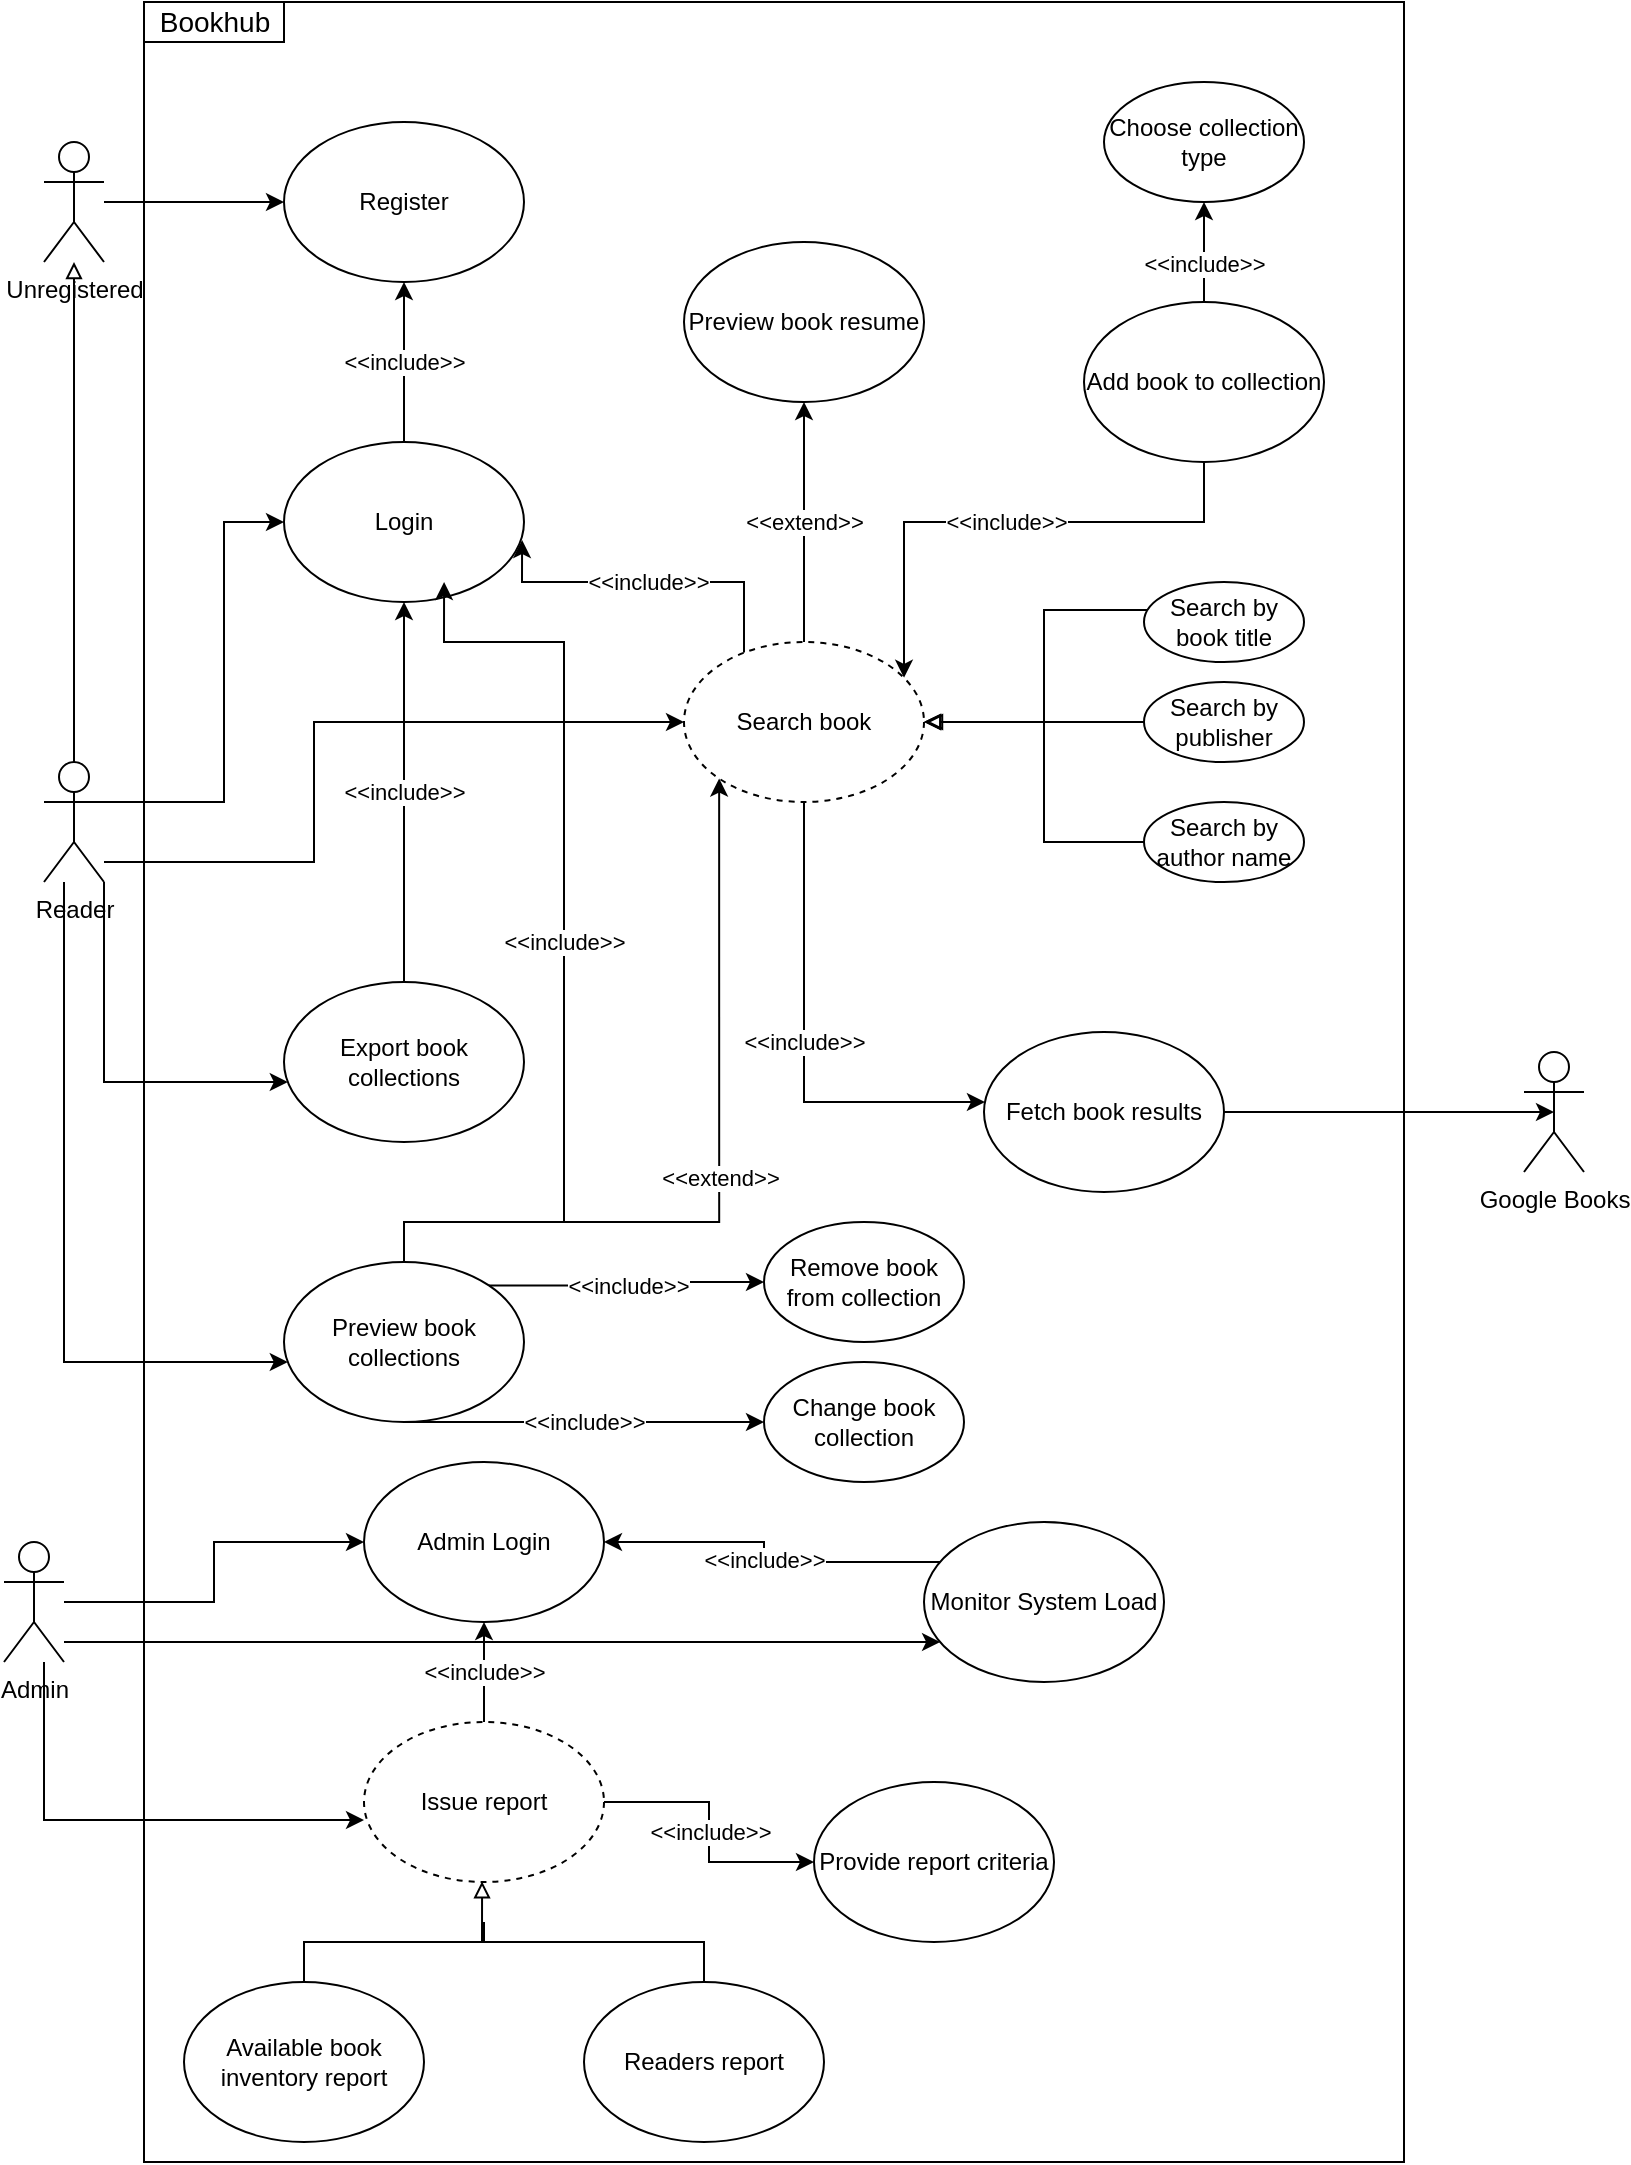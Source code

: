 <mxfile version="16.2.2" pages="3"><diagram id="fwvCdL1692Xbh_qZWH8l" name="project-use-case"><mxGraphModel dx="1673" dy="901" grid="1" gridSize="10" guides="1" tooltips="1" connect="1" arrows="1" fold="1" page="1" pageScale="1" pageWidth="850" pageHeight="1100" math="0" shadow="0"><root><mxCell id="0"/><mxCell id="1" parent="0"/><mxCell id="c_p8ajwpkvLLJaVQn7cA-35" value="" style="rounded=0;whiteSpace=wrap;html=1;strokeColor=default;" parent="1" vertex="1"><mxGeometry x="90" y="10" width="630" height="1080" as="geometry"/></mxCell><mxCell id="c_p8ajwpkvLLJaVQn7cA-32" value="" style="edgeStyle=orthogonalEdgeStyle;rounded=0;orthogonalLoop=1;jettySize=auto;html=1;endArrow=none;endFill=0;startArrow=block;startFill=0;" parent="1" source="K0Y2ng4Hr_tqsVySQrhE-3" target="dtCVT7LgBTJT9UBxA4e7-39" edge="1"><mxGeometry relative="1" as="geometry"><mxPoint x="710" y="370" as="targetPoint"/></mxGeometry></mxCell><mxCell id="c_p8ajwpkvLLJaVQn7cA-33" value="" style="edgeStyle=orthogonalEdgeStyle;rounded=0;orthogonalLoop=1;jettySize=auto;html=1;endArrow=none;endFill=0;entryX=0;entryY=0.5;entryDx=0;entryDy=0;startArrow=block;startFill=0;" parent="1" source="K0Y2ng4Hr_tqsVySQrhE-3" edge="1"><mxGeometry x="0.322" relative="1" as="geometry"><Array as="points"><mxPoint x="540" y="370"/><mxPoint x="540" y="430"/></Array><mxPoint x="590.0" y="430" as="targetPoint"/><mxPoint as="offset"/></mxGeometry></mxCell><mxCell id="dtCVT7LgBTJT9UBxA4e7-43" value="&amp;lt;&amp;lt;include&amp;gt;&amp;gt;" style="edgeStyle=orthogonalEdgeStyle;rounded=0;orthogonalLoop=1;jettySize=auto;html=1;startArrow=classic;startFill=1;endArrow=none;endFill=0;" parent="1" source="K0Y2ng4Hr_tqsVySQrhE-3" target="tJKLKnh2BYcR9UUMJP-7-1" edge="1"><mxGeometry relative="1" as="geometry"><Array as="points"><mxPoint x="470" y="270"/><mxPoint x="620" y="270"/></Array></mxGeometry></mxCell><mxCell id="dtCVT7LgBTJT9UBxA4e7-47" style="edgeStyle=orthogonalEdgeStyle;rounded=0;orthogonalLoop=1;jettySize=auto;html=1;startArrow=classic;startFill=1;endArrow=none;endFill=0;" parent="1" source="K0Y2ng4Hr_tqsVySQrhE-3" target="c_p8ajwpkvLLJaVQn7cA-8" edge="1"><mxGeometry relative="1" as="geometry"><Array as="points"><mxPoint x="175" y="370"/><mxPoint x="175" y="440"/></Array></mxGeometry></mxCell><mxCell id="764HTliGgxyfS8lmG75D-4" value="&amp;lt;&amp;lt;include&amp;gt;&amp;gt;" style="edgeStyle=orthogonalEdgeStyle;rounded=0;orthogonalLoop=1;jettySize=auto;html=1;entryX=0.992;entryY=0.613;entryDx=0;entryDy=0;entryPerimeter=0;" parent="1" source="K0Y2ng4Hr_tqsVySQrhE-3" target="aBqmszukBG9ZcIWNyn6z-4" edge="1"><mxGeometry relative="1" as="geometry"><Array as="points"><mxPoint x="390" y="300"/><mxPoint x="279" y="300"/></Array></mxGeometry></mxCell><mxCell id="K0Y2ng4Hr_tqsVySQrhE-3" value="Search book" style="ellipse;whiteSpace=wrap;html=1;dashed=1;" parent="1" vertex="1"><mxGeometry x="360" y="330" width="120" height="80" as="geometry"/></mxCell><mxCell id="K0Y2ng4Hr_tqsVySQrhE-50" value="" style="edgeStyle=orthogonalEdgeStyle;rounded=0;orthogonalLoop=1;jettySize=auto;html=1;startArrow=block;startFill=0;endArrow=none;endFill=0;entryX=0.025;entryY=0.35;entryDx=0;entryDy=0;entryPerimeter=0;" parent="1" target="K0Y2ng4Hr_tqsVySQrhE-49" edge="1"><mxGeometry relative="1" as="geometry"><mxPoint x="481" y="370" as="sourcePoint"/><Array as="points"><mxPoint x="481" y="370"/><mxPoint x="540" y="370"/><mxPoint x="540" y="314"/></Array></mxGeometry></mxCell><mxCell id="c_p8ajwpkvLLJaVQn7cA-5" style="edgeStyle=orthogonalEdgeStyle;rounded=0;orthogonalLoop=1;jettySize=auto;html=1;entryX=0;entryY=0.5;entryDx=0;entryDy=0;endArrow=classic;endFill=1;" parent="1" source="K0Y2ng4Hr_tqsVySQrhE-8" target="K0Y2ng4Hr_tqsVySQrhE-45" edge="1"><mxGeometry relative="1" as="geometry"/></mxCell><mxCell id="c_p8ajwpkvLLJaVQn7cA-7" style="edgeStyle=orthogonalEdgeStyle;rounded=0;orthogonalLoop=1;jettySize=auto;html=1;entryX=0;entryY=0.613;entryDx=0;entryDy=0;entryPerimeter=0;endArrow=classic;endFill=1;" parent="1" source="K0Y2ng4Hr_tqsVySQrhE-8" target="K0Y2ng4Hr_tqsVySQrhE-9" edge="1"><mxGeometry relative="1" as="geometry"><Array as="points"><mxPoint x="40" y="919"/></Array></mxGeometry></mxCell><mxCell id="XkZR7GYhkLSiV11V8p-I-4" style="edgeStyle=orthogonalEdgeStyle;rounded=0;orthogonalLoop=1;jettySize=auto;html=1;" edge="1" parent="1" source="K0Y2ng4Hr_tqsVySQrhE-8" target="XkZR7GYhkLSiV11V8p-I-1"><mxGeometry relative="1" as="geometry"><Array as="points"><mxPoint x="270" y="830"/><mxPoint x="270" y="830"/></Array></mxGeometry></mxCell><mxCell id="K0Y2ng4Hr_tqsVySQrhE-8" value="Admin" style="shape=umlActor;verticalLabelPosition=bottom;verticalAlign=top;html=1;outlineConnect=0;" parent="1" vertex="1"><mxGeometry x="20" y="780" width="30" height="60" as="geometry"/></mxCell><mxCell id="K0Y2ng4Hr_tqsVySQrhE-14" value="&amp;lt;&amp;lt;include&amp;gt;&amp;gt;" style="edgeStyle=orthogonalEdgeStyle;rounded=0;orthogonalLoop=1;jettySize=auto;html=1;entryX=0;entryY=0.5;entryDx=0;entryDy=0;" parent="1" source="K0Y2ng4Hr_tqsVySQrhE-9" target="K0Y2ng4Hr_tqsVySQrhE-13" edge="1"><mxGeometry relative="1" as="geometry"><mxPoint x="262" y="920" as="sourcePoint"/><mxPoint x="440" y="920" as="targetPoint"/></mxGeometry></mxCell><mxCell id="K0Y2ng4Hr_tqsVySQrhE-59" style="edgeStyle=orthogonalEdgeStyle;rounded=0;orthogonalLoop=1;jettySize=auto;html=1;endArrow=block;endFill=0;entryX=0.492;entryY=0.996;entryDx=0;entryDy=0;entryPerimeter=0;" parent="1" target="K0Y2ng4Hr_tqsVySQrhE-9" edge="1"><mxGeometry relative="1" as="geometry"><Array as="points"><mxPoint x="370" y="980"/><mxPoint x="259" y="980"/></Array><mxPoint x="370" y="1000" as="sourcePoint"/></mxGeometry></mxCell><mxCell id="XkZR7GYhkLSiV11V8p-I-6" value="&amp;lt;&amp;lt;include&amp;gt;&amp;gt;" style="edgeStyle=orthogonalEdgeStyle;rounded=0;orthogonalLoop=1;jettySize=auto;html=1;" edge="1" parent="1" source="K0Y2ng4Hr_tqsVySQrhE-9" target="K0Y2ng4Hr_tqsVySQrhE-45"><mxGeometry relative="1" as="geometry"/></mxCell><mxCell id="K0Y2ng4Hr_tqsVySQrhE-9" value="Issue report" style="ellipse;whiteSpace=wrap;html=1;dashed=1;" parent="1" vertex="1"><mxGeometry x="200" y="870" width="120" height="80" as="geometry"/></mxCell><mxCell id="K0Y2ng4Hr_tqsVySQrhE-13" value="Provide report criteria" style="ellipse;whiteSpace=wrap;html=1;" parent="1" vertex="1"><mxGeometry x="425" y="900" width="120" height="80" as="geometry"/></mxCell><mxCell id="K0Y2ng4Hr_tqsVySQrhE-40" value="&amp;lt;&amp;lt;include&amp;gt;&amp;gt;" style="edgeStyle=orthogonalEdgeStyle;rounded=0;orthogonalLoop=1;jettySize=auto;html=1;" parent="1" edge="1"><mxGeometry relative="1" as="geometry"><Array as="points"><mxPoint x="190" y="720"/></Array><mxPoint x="190" y="750" as="sourcePoint"/></mxGeometry></mxCell><mxCell id="K0Y2ng4Hr_tqsVySQrhE-45" value="Admin Login" style="ellipse;whiteSpace=wrap;html=1;" parent="1" vertex="1"><mxGeometry x="200" y="740" width="120" height="80" as="geometry"/></mxCell><mxCell id="K0Y2ng4Hr_tqsVySQrhE-49" value="Search by book title" style="ellipse;whiteSpace=wrap;html=1;" parent="1" vertex="1"><mxGeometry x="590" y="300" width="80" height="40" as="geometry"/></mxCell><mxCell id="K0Y2ng4Hr_tqsVySQrhE-58" style="edgeStyle=orthogonalEdgeStyle;rounded=0;orthogonalLoop=1;jettySize=auto;html=1;endArrow=none;endFill=0;" parent="1" source="K0Y2ng4Hr_tqsVySQrhE-56" edge="1"><mxGeometry relative="1" as="geometry"><Array as="points"><mxPoint x="170" y="980"/><mxPoint x="260" y="980"/></Array><mxPoint x="260" y="970" as="targetPoint"/></mxGeometry></mxCell><mxCell id="K0Y2ng4Hr_tqsVySQrhE-56" value="Available book inventory report" style="ellipse;whiteSpace=wrap;html=1;" parent="1" vertex="1"><mxGeometry x="110" y="1000" width="120" height="80" as="geometry"/></mxCell><mxCell id="K0Y2ng4Hr_tqsVySQrhE-57" value="Readers report" style="ellipse;whiteSpace=wrap;html=1;" parent="1" vertex="1"><mxGeometry x="310" y="1000" width="120" height="80" as="geometry"/></mxCell><mxCell id="c_p8ajwpkvLLJaVQn7cA-8" value="Reader" style="shape=umlActor;verticalLabelPosition=bottom;verticalAlign=top;html=1;outlineConnect=0;" parent="1" vertex="1"><mxGeometry x="40" y="390" width="30" height="60" as="geometry"/></mxCell><mxCell id="c_p8ajwpkvLLJaVQn7cA-14" value="Google Books" style="shape=umlActor;verticalLabelPosition=bottom;verticalAlign=top;html=1;outlineConnect=0;" parent="1" vertex="1"><mxGeometry x="780" y="535" width="30" height="60" as="geometry"/></mxCell><mxCell id="9559AUujRje-LMhcpd29-1" value="Bookhub" style="text;html=1;align=center;verticalAlign=middle;resizable=0;points=[];autosize=1;strokeColor=default;fillColor=none;fontSize=14;" parent="1" vertex="1"><mxGeometry x="90" y="10" width="70" height="20" as="geometry"/></mxCell><mxCell id="aBqmszukBG9ZcIWNyn6z-3" value="Register" style="ellipse;whiteSpace=wrap;html=1;" parent="1" vertex="1"><mxGeometry x="160" y="70" width="120" height="80" as="geometry"/></mxCell><mxCell id="dtCVT7LgBTJT9UBxA4e7-45" style="edgeStyle=orthogonalEdgeStyle;rounded=0;orthogonalLoop=1;jettySize=auto;html=1;startArrow=classic;startFill=1;endArrow=none;endFill=0;" parent="1" source="aBqmszukBG9ZcIWNyn6z-4" target="c_p8ajwpkvLLJaVQn7cA-8" edge="1"><mxGeometry relative="1" as="geometry"><Array as="points"><mxPoint x="130" y="270"/><mxPoint x="130" y="410"/></Array></mxGeometry></mxCell><mxCell id="764HTliGgxyfS8lmG75D-2" value="&amp;lt;&amp;lt;include&amp;gt;&amp;gt;" style="edgeStyle=orthogonalEdgeStyle;rounded=0;orthogonalLoop=1;jettySize=auto;html=1;" parent="1" source="aBqmszukBG9ZcIWNyn6z-4" target="aBqmszukBG9ZcIWNyn6z-3" edge="1"><mxGeometry relative="1" as="geometry"/></mxCell><mxCell id="aBqmszukBG9ZcIWNyn6z-4" value="Login" style="ellipse;whiteSpace=wrap;html=1;" parent="1" vertex="1"><mxGeometry x="160" y="230" width="120" height="80" as="geometry"/></mxCell><mxCell id="tJKLKnh2BYcR9UUMJP-7-4" value="&amp;lt;&amp;lt;include&amp;gt;&amp;gt;" style="edgeStyle=orthogonalEdgeStyle;rounded=0;orthogonalLoop=1;jettySize=auto;html=1;" parent="1" source="tJKLKnh2BYcR9UUMJP-7-1" target="tJKLKnh2BYcR9UUMJP-7-3" edge="1"><mxGeometry x="-0.25" relative="1" as="geometry"><mxPoint as="offset"/></mxGeometry></mxCell><mxCell id="tJKLKnh2BYcR9UUMJP-7-1" value="Add book to collection" style="ellipse;whiteSpace=wrap;html=1;" parent="1" vertex="1"><mxGeometry x="560" y="160" width="120" height="80" as="geometry"/></mxCell><mxCell id="tJKLKnh2BYcR9UUMJP-7-3" value="Choose collection type" style="ellipse;whiteSpace=wrap;html=1;" parent="1" vertex="1"><mxGeometry x="570" y="50" width="100" height="60" as="geometry"/></mxCell><mxCell id="dtCVT7LgBTJT9UBxA4e7-46" style="edgeStyle=orthogonalEdgeStyle;rounded=0;orthogonalLoop=1;jettySize=auto;html=1;startArrow=classic;startFill=1;endArrow=none;endFill=0;" parent="1" source="tJKLKnh2BYcR9UUMJP-7-5" target="c_p8ajwpkvLLJaVQn7cA-8" edge="1"><mxGeometry relative="1" as="geometry"><Array as="points"><mxPoint x="50" y="690"/></Array></mxGeometry></mxCell><mxCell id="dtCVT7LgBTJT9UBxA4e7-49" value="&amp;lt;&amp;lt;include&amp;gt;&amp;gt;" style="edgeStyle=orthogonalEdgeStyle;rounded=0;orthogonalLoop=1;jettySize=auto;html=1;startArrow=classic;startFill=1;endArrow=none;endFill=0;entryX=1;entryY=0;entryDx=0;entryDy=0;" parent="1" source="dtCVT7LgBTJT9UBxA4e7-15" target="tJKLKnh2BYcR9UUMJP-7-5" edge="1"><mxGeometry relative="1" as="geometry"><Array as="points"/></mxGeometry></mxCell><mxCell id="764HTliGgxyfS8lmG75D-7" value="&amp;lt;&amp;lt;include&amp;gt;&amp;gt;" style="edgeStyle=orthogonalEdgeStyle;rounded=0;orthogonalLoop=1;jettySize=auto;html=1;entryX=0.667;entryY=0.875;entryDx=0;entryDy=0;entryPerimeter=0;" parent="1" source="tJKLKnh2BYcR9UUMJP-7-5" target="aBqmszukBG9ZcIWNyn6z-4" edge="1"><mxGeometry relative="1" as="geometry"><Array as="points"><mxPoint x="220" y="620"/><mxPoint x="300" y="620"/><mxPoint x="300" y="330"/><mxPoint x="240" y="330"/></Array></mxGeometry></mxCell><mxCell id="GmV5MKbM0HG4aavtLdCc-1" value="&amp;lt;&amp;lt;extend&amp;gt;&amp;gt;" style="edgeStyle=orthogonalEdgeStyle;rounded=0;orthogonalLoop=1;jettySize=auto;html=1;entryX=0;entryY=1;entryDx=0;entryDy=0;" parent="1" source="tJKLKnh2BYcR9UUMJP-7-5" target="K0Y2ng4Hr_tqsVySQrhE-3" edge="1"><mxGeometry relative="1" as="geometry"><Array as="points"><mxPoint x="220" y="620"/><mxPoint x="378" y="620"/></Array></mxGeometry></mxCell><mxCell id="tJKLKnh2BYcR9UUMJP-7-5" value="Preview book collections" style="ellipse;whiteSpace=wrap;html=1;" parent="1" vertex="1"><mxGeometry x="160" y="640" width="120" height="80" as="geometry"/></mxCell><mxCell id="dtCVT7LgBTJT9UBxA4e7-48" style="edgeStyle=orthogonalEdgeStyle;rounded=0;orthogonalLoop=1;jettySize=auto;html=1;startArrow=classic;startFill=1;endArrow=none;endFill=0;" parent="1" source="dtCVT7LgBTJT9UBxA4e7-2" target="c_p8ajwpkvLLJaVQn7cA-8" edge="1"><mxGeometry relative="1" as="geometry"><Array as="points"><mxPoint x="70" y="550"/></Array></mxGeometry></mxCell><mxCell id="764HTliGgxyfS8lmG75D-3" value="&amp;lt;&amp;lt;include&amp;gt;&amp;gt;" style="edgeStyle=orthogonalEdgeStyle;rounded=0;orthogonalLoop=1;jettySize=auto;html=1;" parent="1" source="dtCVT7LgBTJT9UBxA4e7-2" target="aBqmszukBG9ZcIWNyn6z-4" edge="1"><mxGeometry relative="1" as="geometry"/></mxCell><mxCell id="dtCVT7LgBTJT9UBxA4e7-2" value="Export book collections" style="ellipse;whiteSpace=wrap;html=1;" parent="1" vertex="1"><mxGeometry x="160" y="500" width="120" height="80" as="geometry"/></mxCell><mxCell id="dtCVT7LgBTJT9UBxA4e7-6" value="&amp;lt;&amp;lt;include&amp;gt;&amp;gt;" style="edgeStyle=orthogonalEdgeStyle;rounded=0;orthogonalLoop=1;jettySize=auto;html=1;startArrow=classic;startFill=1;endArrow=none;endFill=0;" parent="1" source="dtCVT7LgBTJT9UBxA4e7-4" target="K0Y2ng4Hr_tqsVySQrhE-3" edge="1"><mxGeometry relative="1" as="geometry"><Array as="points"><mxPoint x="430" y="560"/><mxPoint x="430" y="560"/></Array></mxGeometry></mxCell><mxCell id="dtCVT7LgBTJT9UBxA4e7-8" style="edgeStyle=orthogonalEdgeStyle;rounded=0;orthogonalLoop=1;jettySize=auto;html=1;startArrow=classic;startFill=1;endArrow=none;endFill=0;exitX=0.5;exitY=0.5;exitDx=0;exitDy=0;exitPerimeter=0;" parent="1" source="c_p8ajwpkvLLJaVQn7cA-14" target="dtCVT7LgBTJT9UBxA4e7-4" edge="1"><mxGeometry relative="1" as="geometry"><mxPoint x="795" y="610" as="sourcePoint"/><Array as="points"/></mxGeometry></mxCell><mxCell id="dtCVT7LgBTJT9UBxA4e7-4" value="Fetch book results" style="ellipse;whiteSpace=wrap;html=1;" parent="1" vertex="1"><mxGeometry x="510" y="525" width="120" height="80" as="geometry"/></mxCell><mxCell id="dtCVT7LgBTJT9UBxA4e7-42" value="&amp;lt;&amp;lt;extend&amp;gt;&amp;gt;" style="edgeStyle=orthogonalEdgeStyle;rounded=0;orthogonalLoop=1;jettySize=auto;html=1;startArrow=classic;startFill=1;endArrow=none;endFill=0;" parent="1" source="dtCVT7LgBTJT9UBxA4e7-5" target="K0Y2ng4Hr_tqsVySQrhE-3" edge="1"><mxGeometry relative="1" as="geometry"><Array as="points"><mxPoint x="420" y="280"/><mxPoint x="420" y="280"/></Array></mxGeometry></mxCell><mxCell id="dtCVT7LgBTJT9UBxA4e7-5" value="Preview book resume" style="ellipse;whiteSpace=wrap;html=1;" parent="1" vertex="1"><mxGeometry x="360" y="130" width="120" height="80" as="geometry"/></mxCell><mxCell id="dtCVT7LgBTJT9UBxA4e7-12" style="edgeStyle=orthogonalEdgeStyle;rounded=0;orthogonalLoop=1;jettySize=auto;html=1;startArrow=classic;startFill=1;endArrow=none;endFill=0;" parent="1" source="aBqmszukBG9ZcIWNyn6z-3" target="dtCVT7LgBTJT9UBxA4e7-9" edge="1"><mxGeometry relative="1" as="geometry"><Array as="points"><mxPoint x="45" y="110"/></Array></mxGeometry></mxCell><mxCell id="dtCVT7LgBTJT9UBxA4e7-41" style="edgeStyle=orthogonalEdgeStyle;rounded=0;orthogonalLoop=1;jettySize=auto;html=1;startArrow=block;startFill=0;endArrow=none;endFill=0;entryX=0.5;entryY=0;entryDx=0;entryDy=0;entryPerimeter=0;" parent="1" source="dtCVT7LgBTJT9UBxA4e7-9" target="c_p8ajwpkvLLJaVQn7cA-8" edge="1"><mxGeometry relative="1" as="geometry"/></mxCell><mxCell id="dtCVT7LgBTJT9UBxA4e7-9" value="Unregistered" style="shape=umlActor;verticalLabelPosition=bottom;verticalAlign=top;html=1;outlineConnect=0;" parent="1" vertex="1"><mxGeometry x="40" y="80" width="30" height="60" as="geometry"/></mxCell><mxCell id="dtCVT7LgBTJT9UBxA4e7-50" value="&amp;lt;&amp;lt;include&amp;gt;&amp;gt;" style="edgeStyle=orthogonalEdgeStyle;rounded=0;orthogonalLoop=1;jettySize=auto;html=1;startArrow=classic;startFill=1;endArrow=none;endFill=0;" parent="1" source="dtCVT7LgBTJT9UBxA4e7-14" target="tJKLKnh2BYcR9UUMJP-7-5" edge="1"><mxGeometry relative="1" as="geometry"><Array as="points"><mxPoint x="280" y="720"/><mxPoint x="280" y="720"/></Array></mxGeometry></mxCell><mxCell id="dtCVT7LgBTJT9UBxA4e7-14" value="Change book collection" style="ellipse;whiteSpace=wrap;html=1;" parent="1" vertex="1"><mxGeometry x="400" y="690" width="100" height="60" as="geometry"/></mxCell><mxCell id="dtCVT7LgBTJT9UBxA4e7-15" value="Remove book from collection" style="ellipse;whiteSpace=wrap;html=1;" parent="1" vertex="1"><mxGeometry x="400" y="620" width="100" height="60" as="geometry"/></mxCell><mxCell id="dtCVT7LgBTJT9UBxA4e7-38" value="Search by author name" style="ellipse;whiteSpace=wrap;html=1;" parent="1" vertex="1"><mxGeometry x="590" y="410" width="80" height="40" as="geometry"/></mxCell><mxCell id="dtCVT7LgBTJT9UBxA4e7-39" value="Search by publisher" style="ellipse;whiteSpace=wrap;html=1;" parent="1" vertex="1"><mxGeometry x="590" y="350" width="80" height="40" as="geometry"/></mxCell><mxCell id="XkZR7GYhkLSiV11V8p-I-5" value="&amp;lt;&amp;lt;include&amp;gt;&amp;gt;" style="edgeStyle=orthogonalEdgeStyle;rounded=0;orthogonalLoop=1;jettySize=auto;html=1;" edge="1" parent="1" source="XkZR7GYhkLSiV11V8p-I-1" target="K0Y2ng4Hr_tqsVySQrhE-45"><mxGeometry relative="1" as="geometry"><Array as="points"><mxPoint x="400" y="790"/><mxPoint x="400" y="780"/></Array></mxGeometry></mxCell><mxCell id="XkZR7GYhkLSiV11V8p-I-1" value="Monitor System Load" style="ellipse;whiteSpace=wrap;html=1;" vertex="1" parent="1"><mxGeometry x="480" y="770" width="120" height="80" as="geometry"/></mxCell></root></mxGraphModel></diagram><diagram id="8lPYWjQBwMMIt67moXr1" name="project-abuse-case"><mxGraphModel dx="1422" dy="766" grid="1" gridSize="10" guides="1" tooltips="1" connect="1" arrows="1" fold="1" page="1" pageScale="1" pageWidth="850" pageHeight="1100" math="0" shadow="0"><root><mxCell id="sKxSgn6fjDkJZ66lgVU2-0"/><mxCell id="sKxSgn6fjDkJZ66lgVU2-1" parent="sKxSgn6fjDkJZ66lgVU2-0"/><mxCell id="V0_sSTMOPer5x6IBZc77-4" value="" style="rounded=0;whiteSpace=wrap;html=1;fontSize=14;strokeColor=default;verticalAlign=middle;" parent="sKxSgn6fjDkJZ66lgVU2-1" vertex="1"><mxGeometry x="160" y="60" width="490" height="1010" as="geometry"/></mxCell><mxCell id="FPMlQKKHn6ef_4-QuxZ0-2" style="edgeStyle=orthogonalEdgeStyle;rounded=0;orthogonalLoop=1;jettySize=auto;html=1;fontSize=14;endArrow=classic;endFill=1;" parent="sKxSgn6fjDkJZ66lgVU2-1" source="uiVszKjBlmFyXYcPZ3qL-0" target="FPMlQKKHn6ef_4-QuxZ0-0" edge="1"><mxGeometry relative="1" as="geometry"><Array as="points"><mxPoint x="358" y="790"/></Array></mxGeometry></mxCell><mxCell id="T-akTfOXLJrSXqWHaP3a-2" value="" style="edgeStyle=orthogonalEdgeStyle;rounded=0;orthogonalLoop=1;jettySize=auto;html=1;fontSize=14;endArrow=classic;endFill=1;" parent="sKxSgn6fjDkJZ66lgVU2-1" source="uiVszKjBlmFyXYcPZ3qL-0" target="T-akTfOXLJrSXqWHaP3a-1" edge="1"><mxGeometry relative="1" as="geometry"><Array as="points"><mxPoint x="70" y="990"/></Array></mxGeometry></mxCell><mxCell id="V0_sSTMOPer5x6IBZc77-2" value="" style="edgeStyle=orthogonalEdgeStyle;rounded=0;orthogonalLoop=1;jettySize=auto;html=1;fontSize=14;endArrow=classic;endFill=1;" parent="sKxSgn6fjDkJZ66lgVU2-1" source="uiVszKjBlmFyXYcPZ3qL-0" target="V0_sSTMOPer5x6IBZc77-1" edge="1"><mxGeometry relative="1" as="geometry"><Array as="points"><mxPoint x="85" y="890"/></Array></mxGeometry></mxCell><mxCell id="uiVszKjBlmFyXYcPZ3qL-0" value="Admin" style="shape=umlActor;verticalLabelPosition=bottom;verticalAlign=top;html=1;outlineConnect=0;" parent="sKxSgn6fjDkJZ66lgVU2-1" vertex="1"><mxGeometry x="70" y="760" width="30" height="60" as="geometry"/></mxCell><mxCell id="FPMlQKKHn6ef_4-QuxZ0-1" value="" style="edgeStyle=orthogonalEdgeStyle;rounded=0;orthogonalLoop=1;jettySize=auto;html=1;fontSize=14;endArrow=classic;endFill=1;" parent="sKxSgn6fjDkJZ66lgVU2-1" source="uiVszKjBlmFyXYcPZ3qL-1" target="FPMlQKKHn6ef_4-QuxZ0-0" edge="1"><mxGeometry relative="1" as="geometry"><Array as="points"><mxPoint x="85" y="710"/><mxPoint x="340" y="710"/></Array></mxGeometry></mxCell><mxCell id="S80yCjf62_ZERprv0WoG-1" style="edgeStyle=orthogonalEdgeStyle;rounded=0;orthogonalLoop=1;jettySize=auto;html=1;startArrow=classic;startFill=1;endArrow=none;endFill=0;exitX=0.021;exitY=0.588;exitDx=0;exitDy=0;entryX=0.75;entryY=0.1;entryDx=0;entryDy=0;entryPerimeter=0;exitPerimeter=0;" parent="sKxSgn6fjDkJZ66lgVU2-1" source="Yuu9c3FSxeMTrWiCuX8i-0" target="uiVszKjBlmFyXYcPZ3qL-1" edge="1"><mxGeometry relative="1" as="geometry"><mxPoint x="140" y="500" as="targetPoint"/><Array as="points"><mxPoint x="290" y="497"/><mxPoint x="290" y="496"/></Array></mxGeometry></mxCell><mxCell id="OvcvyBPpOPsCvCyM8BFR-1" style="edgeStyle=orthogonalEdgeStyle;rounded=0;orthogonalLoop=1;jettySize=auto;html=1;startArrow=classic;startFill=1;endArrow=none;endFill=0;" parent="sKxSgn6fjDkJZ66lgVU2-1" source="OvcvyBPpOPsCvCyM8BFR-0" target="uiVszKjBlmFyXYcPZ3qL-1" edge="1"><mxGeometry relative="1" as="geometry"><Array as="points"><mxPoint x="85" y="620"/></Array></mxGeometry></mxCell><mxCell id="XuQjfyguIiuSeXxP2CCI-4" style="edgeStyle=orthogonalEdgeStyle;rounded=0;orthogonalLoop=1;jettySize=auto;html=1;" parent="sKxSgn6fjDkJZ66lgVU2-1" source="uiVszKjBlmFyXYcPZ3qL-1" target="XuQjfyguIiuSeXxP2CCI-3" edge="1"><mxGeometry relative="1" as="geometry"><Array as="points"><mxPoint x="85" y="380"/></Array></mxGeometry></mxCell><mxCell id="uiVszKjBlmFyXYcPZ3qL-1" value="Reader" style="shape=umlActor;verticalLabelPosition=bottom;verticalAlign=top;html=1;outlineConnect=0;" parent="sKxSgn6fjDkJZ66lgVU2-1" vertex="1"><mxGeometry x="70" y="490" width="30" height="60" as="geometry"/></mxCell><mxCell id="CleoIXFVNggvnBgeCbby-3" value="" style="edgeStyle=orthogonalEdgeStyle;rounded=0;orthogonalLoop=1;jettySize=auto;html=1;endArrow=classic;endFill=1;" parent="sKxSgn6fjDkJZ66lgVU2-1" source="XuQjfyguIiuSeXxP2CCI-0" target="CleoIXFVNggvnBgeCbby-2" edge="1"><mxGeometry relative="1" as="geometry"><mxPoint x="85" y="285" as="sourcePoint"/><Array as="points"/></mxGeometry></mxCell><mxCell id="1bfBnMKuvQYWEmsPKjj_-3" value="" style="edgeStyle=orthogonalEdgeStyle;rounded=0;orthogonalLoop=1;jettySize=auto;html=1;fontSize=14;endArrow=block;endFill=0;" parent="sKxSgn6fjDkJZ66lgVU2-1" edge="1"><mxGeometry relative="1" as="geometry"><mxPoint x="268.095" y="200" as="targetPoint"/><Array as="points"><mxPoint x="365" y="200"/></Array></mxGeometry></mxCell><mxCell id="CleoIXFVNggvnBgeCbby-2" value="Try to register with invalid &lt;br&gt;credentials" style="ellipse;whiteSpace=wrap;html=1;strokeColor=default;" parent="sKxSgn6fjDkJZ66lgVU2-1" vertex="1"><mxGeometry x="290" y="180" width="120" height="80" as="geometry"/></mxCell><mxCell id="24mbMtULP_7AGoaMsSMN-4" value="" style="edgeStyle=orthogonalEdgeStyle;rounded=0;orthogonalLoop=1;jettySize=auto;html=1;fontSize=14;endArrow=block;endFill=0;exitX=0.008;exitY=0.6;exitDx=0;exitDy=0;exitPerimeter=0;" parent="sKxSgn6fjDkJZ66lgVU2-1" edge="1"><mxGeometry relative="1" as="geometry"><mxPoint x="210" y="230" as="targetPoint"/><Array as="points"><mxPoint x="321" y="310"/><mxPoint x="210" y="310"/></Array></mxGeometry></mxCell><mxCell id="FPMlQKKHn6ef_4-QuxZ0-0" value="Attempt to steal user credentials" style="ellipse;whiteSpace=wrap;html=1;verticalAlign=middle;strokeColor=default;" parent="sKxSgn6fjDkJZ66lgVU2-1" vertex="1"><mxGeometry x="290" y="680" width="120" height="80" as="geometry"/></mxCell><mxCell id="T-akTfOXLJrSXqWHaP3a-1" value="Tamper report data" style="ellipse;whiteSpace=wrap;html=1;verticalAlign=middle;" parent="sKxSgn6fjDkJZ66lgVU2-1" vertex="1"><mxGeometry x="290" y="950" width="120" height="80" as="geometry"/></mxCell><mxCell id="V0_sSTMOPer5x6IBZc77-1" value="Disrupt server work" style="ellipse;whiteSpace=wrap;html=1;verticalAlign=middle;" parent="sKxSgn6fjDkJZ66lgVU2-1" vertex="1"><mxGeometry x="290" y="840" width="120" height="80" as="geometry"/></mxCell><mxCell id="jB-aB0x1j8HU7DXmrw4b-0" value="Bookhub" style="text;html=1;align=center;verticalAlign=middle;resizable=0;points=[];autosize=1;strokeColor=default;fillColor=none;fontSize=14;" parent="sKxSgn6fjDkJZ66lgVU2-1" vertex="1"><mxGeometry x="160" y="50" width="70" height="20" as="geometry"/></mxCell><mxCell id="Yuu9c3FSxeMTrWiCuX8i-0" value="Provide incorrect login credentials&amp;nbsp;" style="ellipse;whiteSpace=wrap;html=1;verticalAlign=middle;strokeColor=default;" parent="sKxSgn6fjDkJZ66lgVU2-1" vertex="1"><mxGeometry x="290" y="450" width="120" height="80" as="geometry"/></mxCell><mxCell id="OvcvyBPpOPsCvCyM8BFR-0" value="Use unsupported encoding for search text" style="ellipse;whiteSpace=wrap;html=1;verticalAlign=middle;strokeColor=default;" parent="sKxSgn6fjDkJZ66lgVU2-1" vertex="1"><mxGeometry x="290" y="570" width="120" height="80" as="geometry"/></mxCell><mxCell id="XuQjfyguIiuSeXxP2CCI-0" value="Unregistered" style="shape=umlActor;verticalLabelPosition=bottom;verticalAlign=top;html=1;outlineConnect=0;" parent="sKxSgn6fjDkJZ66lgVU2-1" vertex="1"><mxGeometry x="70" y="190" width="30" height="60" as="geometry"/></mxCell><mxCell id="XuQjfyguIiuSeXxP2CCI-3" value="Attempt to bypass login" style="ellipse;whiteSpace=wrap;html=1;strokeColor=default;" parent="sKxSgn6fjDkJZ66lgVU2-1" vertex="1"><mxGeometry x="290" y="340" width="120" height="80" as="geometry"/></mxCell></root></mxGraphModel></diagram><diagram id="jrigSV16Q01WN2L-WPkb" name="project-misuse-case"><mxGraphModel dx="1422" dy="766" grid="1" gridSize="10" guides="1" tooltips="1" connect="1" arrows="1" fold="1" page="1" pageScale="1" pageWidth="850" pageHeight="1100" math="0" shadow="0"><root><mxCell id="3OpoSgl71erCPap49NIF-0"/><mxCell id="3OpoSgl71erCPap49NIF-1" parent="3OpoSgl71erCPap49NIF-0"/><mxCell id="_Z5GxSp0zjA6ovlV0aQU-92" value="" style="rounded=0;whiteSpace=wrap;html=1;strokeColor=default;" parent="3OpoSgl71erCPap49NIF-1" vertex="1"><mxGeometry x="110" y="10" width="630" height="1080" as="geometry"/></mxCell><mxCell id="_Z5GxSp0zjA6ovlV0aQU-96" style="edgeStyle=orthogonalEdgeStyle;rounded=0;orthogonalLoop=1;jettySize=auto;html=1;startArrow=classic;startFill=1;endArrow=none;endFill=0;" parent="3OpoSgl71erCPap49NIF-1" source="_Z5GxSp0zjA6ovlV0aQU-97" target="_Z5GxSp0zjA6ovlV0aQU-111" edge="1"><mxGeometry relative="1" as="geometry"><Array as="points"><mxPoint x="75" y="490"/></Array></mxGeometry></mxCell><mxCell id="7T0ZEXvUSN7Z3hRrWNIO-2" value="&amp;lt;&amp;lt;include&amp;gt;&amp;gt;" style="edgeStyle=orthogonalEdgeStyle;rounded=0;orthogonalLoop=1;jettySize=auto;html=1;startArrow=classic;startFill=1;endArrow=none;endFill=0;" parent="3OpoSgl71erCPap49NIF-1" source="ni5N8MyM3TpMBGr8t1KV-12" target="_Z5GxSp0zjA6ovlV0aQU-97" edge="1"><mxGeometry relative="1" as="geometry"/></mxCell><mxCell id="jkA0lx_glm-_avBxuYEV-1" value="&amp;lt;&amp;lt;include&amp;gt;&amp;gt;" style="edgeStyle=orthogonalEdgeStyle;rounded=0;orthogonalLoop=1;jettySize=auto;html=1;entryX=0.575;entryY=1.013;entryDx=0;entryDy=0;entryPerimeter=0;" edge="1" parent="3OpoSgl71erCPap49NIF-1" source="_Z5GxSp0zjA6ovlV0aQU-97" target="_Z5GxSp0zjA6ovlV0aQU-116"><mxGeometry relative="1" as="geometry"><Array as="points"><mxPoint x="229" y="430"/></Array></mxGeometry></mxCell><mxCell id="_Z5GxSp0zjA6ovlV0aQU-97" value="Search book" style="ellipse;whiteSpace=wrap;html=1;dashed=1;" parent="3OpoSgl71erCPap49NIF-1" vertex="1"><mxGeometry x="330" y="430" width="120" height="80" as="geometry"/></mxCell><mxCell id="_Z5GxSp0zjA6ovlV0aQU-99" style="edgeStyle=orthogonalEdgeStyle;rounded=0;orthogonalLoop=1;jettySize=auto;html=1;entryX=0;entryY=0.5;entryDx=0;entryDy=0;endArrow=classic;endFill=1;" parent="3OpoSgl71erCPap49NIF-1" source="_Z5GxSp0zjA6ovlV0aQU-101" target="_Z5GxSp0zjA6ovlV0aQU-106" edge="1"><mxGeometry relative="1" as="geometry"><Array as="points"><mxPoint x="55" y="910"/></Array></mxGeometry></mxCell><mxCell id="_Z5GxSp0zjA6ovlV0aQU-100" style="edgeStyle=orthogonalEdgeStyle;rounded=0;orthogonalLoop=1;jettySize=auto;html=1;entryX=0;entryY=0.613;entryDx=0;entryDy=0;entryPerimeter=0;endArrow=classic;endFill=1;" parent="3OpoSgl71erCPap49NIF-1" source="_Z5GxSp0zjA6ovlV0aQU-101" target="_Z5GxSp0zjA6ovlV0aQU-104" edge="1"><mxGeometry relative="1" as="geometry"><Array as="points"><mxPoint x="60" y="1049"/></Array></mxGeometry></mxCell><mxCell id="2wH_04bM9UbsLk31I7V5-1" style="edgeStyle=orthogonalEdgeStyle;rounded=0;orthogonalLoop=1;jettySize=auto;html=1;exitX=0.5;exitY=0;exitDx=0;exitDy=0;exitPerimeter=0;" edge="1" parent="3OpoSgl71erCPap49NIF-1" source="_Z5GxSp0zjA6ovlV0aQU-101" target="2wH_04bM9UbsLk31I7V5-0"><mxGeometry relative="1" as="geometry"><Array as="points"><mxPoint x="55" y="760"/></Array></mxGeometry></mxCell><mxCell id="_Z5GxSp0zjA6ovlV0aQU-101" value="Admin" style="shape=umlActor;verticalLabelPosition=bottom;verticalAlign=top;html=1;outlineConnect=0;" parent="3OpoSgl71erCPap49NIF-1" vertex="1"><mxGeometry x="40" y="935" width="30" height="60" as="geometry"/></mxCell><mxCell id="2wH_04bM9UbsLk31I7V5-10" value="&amp;lt;&amp;lt;include&amp;gt;&amp;gt;" style="edgeStyle=orthogonalEdgeStyle;rounded=0;orthogonalLoop=1;jettySize=auto;html=1;" edge="1" parent="3OpoSgl71erCPap49NIF-1" source="_Z5GxSp0zjA6ovlV0aQU-104" target="_Z5GxSp0zjA6ovlV0aQU-106"><mxGeometry relative="1" as="geometry"/></mxCell><mxCell id="_Z5GxSp0zjA6ovlV0aQU-104" value="Issue report" style="ellipse;whiteSpace=wrap;html=1;dashed=1;" parent="3OpoSgl71erCPap49NIF-1" vertex="1"><mxGeometry x="220" y="1000" width="120" height="80" as="geometry"/></mxCell><mxCell id="2wH_04bM9UbsLk31I7V5-3" value="&amp;lt;&amp;lt;include&amp;gt;&amp;gt;" style="edgeStyle=orthogonalEdgeStyle;rounded=0;orthogonalLoop=1;jettySize=auto;html=1;" edge="1" parent="3OpoSgl71erCPap49NIF-1" source="_Z5GxSp0zjA6ovlV0aQU-106" target="2wH_04bM9UbsLk31I7V5-2"><mxGeometry relative="1" as="geometry"><Array as="points"><mxPoint x="420" y="950"/><mxPoint x="420" y="1010"/></Array></mxGeometry></mxCell><mxCell id="_Z5GxSp0zjA6ovlV0aQU-106" value="Admin Login" style="ellipse;whiteSpace=wrap;html=1;" parent="3OpoSgl71erCPap49NIF-1" vertex="1"><mxGeometry x="220" y="870" width="120" height="80" as="geometry"/></mxCell><mxCell id="_Z5GxSp0zjA6ovlV0aQU-111" value="Reader" style="shape=umlActor;verticalLabelPosition=bottom;verticalAlign=top;html=1;outlineConnect=0;" parent="3OpoSgl71erCPap49NIF-1" vertex="1"><mxGeometry x="60" y="405" width="30" height="60" as="geometry"/></mxCell><mxCell id="_Z5GxSp0zjA6ovlV0aQU-112" value="Google Books" style="shape=umlActor;verticalLabelPosition=bottom;verticalAlign=top;html=1;outlineConnect=0;" parent="3OpoSgl71erCPap49NIF-1" vertex="1"><mxGeometry x="760" y="750" width="30" height="60" as="geometry"/></mxCell><mxCell id="_Z5GxSp0zjA6ovlV0aQU-113" value="Bookhub" style="text;html=1;align=center;verticalAlign=middle;resizable=0;points=[];autosize=1;strokeColor=default;fillColor=none;fontSize=14;" parent="3OpoSgl71erCPap49NIF-1" vertex="1"><mxGeometry x="110" y="10" width="70" height="20" as="geometry"/></mxCell><mxCell id="ni5N8MyM3TpMBGr8t1KV-7" value="&amp;lt;&amp;lt;include&amp;gt;&amp;gt;" style="edgeStyle=orthogonalEdgeStyle;rounded=0;orthogonalLoop=1;jettySize=auto;html=1;startArrow=classic;startFill=1;endArrow=none;endFill=0;" parent="3OpoSgl71erCPap49NIF-1" source="ni5N8MyM3TpMBGr8t1KV-6" target="_Z5GxSp0zjA6ovlV0aQU-114" edge="1"><mxGeometry relative="1" as="geometry"><mxPoint x="320" y="55" as="sourcePoint"/><Array as="points"><mxPoint x="210" y="75"/></Array></mxGeometry></mxCell><mxCell id="_Z5GxSp0zjA6ovlV0aQU-114" value="Register" style="ellipse;whiteSpace=wrap;html=1;" parent="3OpoSgl71erCPap49NIF-1" vertex="1"><mxGeometry x="150" y="85" width="120" height="80" as="geometry"/></mxCell><mxCell id="_Z5GxSp0zjA6ovlV0aQU-115" style="edgeStyle=orthogonalEdgeStyle;rounded=0;orthogonalLoop=1;jettySize=auto;html=1;startArrow=classic;startFill=1;endArrow=none;endFill=0;" parent="3OpoSgl71erCPap49NIF-1" source="_Z5GxSp0zjA6ovlV0aQU-116" target="_Z5GxSp0zjA6ovlV0aQU-111" edge="1"><mxGeometry relative="1" as="geometry"><Array as="points"><mxPoint x="150" y="285"/><mxPoint x="150" y="425"/></Array></mxGeometry></mxCell><mxCell id="ni5N8MyM3TpMBGr8t1KV-13" value="&amp;lt;&amp;lt;include&amp;gt;&amp;gt;" style="edgeStyle=orthogonalEdgeStyle;rounded=0;orthogonalLoop=1;jettySize=auto;html=1;startArrow=classic;startFill=1;endArrow=none;endFill=0;entryX=0;entryY=0;entryDx=0;entryDy=0;" parent="3OpoSgl71erCPap49NIF-1" source="ni5N8MyM3TpMBGr8t1KV-6" target="_Z5GxSp0zjA6ovlV0aQU-116" edge="1"><mxGeometry relative="1" as="geometry"><Array as="points"><mxPoint x="130" y="55"/><mxPoint x="130" y="225"/><mxPoint x="178" y="225"/></Array></mxGeometry></mxCell><mxCell id="WWIpvGqEHxLSTkCRNbGX-7" value="&amp;lt;&amp;lt;include&amp;gt;&amp;gt;" style="edgeStyle=orthogonalEdgeStyle;rounded=0;orthogonalLoop=1;jettySize=auto;html=1;" parent="3OpoSgl71erCPap49NIF-1" source="_Z5GxSp0zjA6ovlV0aQU-116" target="ni5N8MyM3TpMBGr8t1KV-12" edge="1"><mxGeometry relative="1" as="geometry"><Array as="points"><mxPoint x="240" y="330"/></Array></mxGeometry></mxCell><mxCell id="_Z5GxSp0zjA6ovlV0aQU-116" value="Login" style="ellipse;whiteSpace=wrap;html=1;" parent="3OpoSgl71erCPap49NIF-1" vertex="1"><mxGeometry x="160" y="225" width="120" height="80" as="geometry"/></mxCell><mxCell id="_Z5GxSp0zjA6ovlV0aQU-120" style="edgeStyle=orthogonalEdgeStyle;rounded=0;orthogonalLoop=1;jettySize=auto;html=1;startArrow=classic;startFill=1;endArrow=none;endFill=0;" parent="3OpoSgl71erCPap49NIF-1" source="_Z5GxSp0zjA6ovlV0aQU-122" target="_Z5GxSp0zjA6ovlV0aQU-111" edge="1"><mxGeometry relative="1" as="geometry"><Array as="points"><mxPoint x="70" y="670"/></Array></mxGeometry></mxCell><mxCell id="ouc7xkub1QJe5EQr73qf-5" value="&amp;lt;&amp;lt;include&amp;gt;&amp;gt;" style="edgeStyle=orthogonalEdgeStyle;rounded=0;orthogonalLoop=1;jettySize=auto;html=1;" parent="3OpoSgl71erCPap49NIF-1" source="_Z5GxSp0zjA6ovlV0aQU-122" edge="1"><mxGeometry relative="1" as="geometry"><mxPoint x="210" y="303" as="targetPoint"/><Array as="points"><mxPoint x="300" y="670"/><mxPoint x="300" y="468"/><mxPoint x="210" y="468"/></Array></mxGeometry></mxCell><mxCell id="_Z5GxSp0zjA6ovlV0aQU-122" value="Preview book collections" style="ellipse;whiteSpace=wrap;html=1;" parent="3OpoSgl71erCPap49NIF-1" vertex="1"><mxGeometry x="170" y="630" width="120" height="80" as="geometry"/></mxCell><mxCell id="_Z5GxSp0zjA6ovlV0aQU-123" style="edgeStyle=orthogonalEdgeStyle;rounded=0;orthogonalLoop=1;jettySize=auto;html=1;startArrow=classic;startFill=1;endArrow=none;endFill=0;" parent="3OpoSgl71erCPap49NIF-1" source="_Z5GxSp0zjA6ovlV0aQU-124" target="_Z5GxSp0zjA6ovlV0aQU-111" edge="1"><mxGeometry relative="1" as="geometry"><Array as="points"><mxPoint x="90" y="565"/></Array></mxGeometry></mxCell><mxCell id="ouc7xkub1QJe5EQr73qf-4" value="&amp;lt;&amp;lt;include&amp;gt;&amp;gt;" style="edgeStyle=orthogonalEdgeStyle;rounded=0;orthogonalLoop=1;jettySize=auto;html=1;" parent="3OpoSgl71erCPap49NIF-1" source="_Z5GxSp0zjA6ovlV0aQU-124" target="_Z5GxSp0zjA6ovlV0aQU-116" edge="1"><mxGeometry relative="1" as="geometry"><Array as="points"><mxPoint x="190" y="400"/><mxPoint x="190" y="400"/></Array></mxGeometry></mxCell><mxCell id="_Z5GxSp0zjA6ovlV0aQU-124" value="Export book collections" style="ellipse;whiteSpace=wrap;html=1;" parent="3OpoSgl71erCPap49NIF-1" vertex="1"><mxGeometry x="170" y="525" width="120" height="80" as="geometry"/></mxCell><mxCell id="_Z5GxSp0zjA6ovlV0aQU-125" value="&amp;lt;&amp;lt;include&amp;gt;&amp;gt;" style="edgeStyle=orthogonalEdgeStyle;rounded=0;orthogonalLoop=1;jettySize=auto;html=1;startArrow=classic;startFill=1;endArrow=none;endFill=0;" parent="3OpoSgl71erCPap49NIF-1" source="_Z5GxSp0zjA6ovlV0aQU-127" target="_Z5GxSp0zjA6ovlV0aQU-97" edge="1"><mxGeometry relative="1" as="geometry"><Array as="points"><mxPoint x="410" y="735"/></Array></mxGeometry></mxCell><mxCell id="_Z5GxSp0zjA6ovlV0aQU-126" style="edgeStyle=orthogonalEdgeStyle;rounded=0;orthogonalLoop=1;jettySize=auto;html=1;startArrow=classic;startFill=1;endArrow=none;endFill=0;" parent="3OpoSgl71erCPap49NIF-1" source="_Z5GxSp0zjA6ovlV0aQU-112" target="_Z5GxSp0zjA6ovlV0aQU-127" edge="1"><mxGeometry relative="1" as="geometry"><mxPoint x="815" y="625" as="sourcePoint"/><Array as="points"><mxPoint x="500" y="790"/></Array></mxGeometry></mxCell><mxCell id="WWIpvGqEHxLSTkCRNbGX-5" value="&amp;lt;&amp;lt;include&amp;gt;&amp;gt;" style="edgeStyle=orthogonalEdgeStyle;rounded=0;orthogonalLoop=1;jettySize=auto;html=1;" parent="3OpoSgl71erCPap49NIF-1" source="_Z5GxSp0zjA6ovlV0aQU-127" target="WWIpvGqEHxLSTkCRNbGX-1" edge="1"><mxGeometry relative="1" as="geometry"/></mxCell><mxCell id="_Z5GxSp0zjA6ovlV0aQU-127" value="Fetch book results" style="ellipse;whiteSpace=wrap;html=1;" parent="3OpoSgl71erCPap49NIF-1" vertex="1"><mxGeometry x="440" y="695" width="120" height="80" as="geometry"/></mxCell><mxCell id="_Z5GxSp0zjA6ovlV0aQU-130" style="edgeStyle=orthogonalEdgeStyle;rounded=0;orthogonalLoop=1;jettySize=auto;html=1;startArrow=classic;startFill=1;endArrow=none;endFill=0;" parent="3OpoSgl71erCPap49NIF-1" source="_Z5GxSp0zjA6ovlV0aQU-114" target="_Z5GxSp0zjA6ovlV0aQU-132" edge="1"><mxGeometry relative="1" as="geometry"><Array as="points"><mxPoint x="65" y="125"/></Array></mxGeometry></mxCell><mxCell id="_Z5GxSp0zjA6ovlV0aQU-131" style="edgeStyle=orthogonalEdgeStyle;rounded=0;orthogonalLoop=1;jettySize=auto;html=1;startArrow=block;startFill=0;endArrow=none;endFill=0;entryX=0.5;entryY=0;entryDx=0;entryDy=0;entryPerimeter=0;" parent="3OpoSgl71erCPap49NIF-1" source="_Z5GxSp0zjA6ovlV0aQU-132" target="_Z5GxSp0zjA6ovlV0aQU-111" edge="1"><mxGeometry relative="1" as="geometry"/></mxCell><mxCell id="_Z5GxSp0zjA6ovlV0aQU-132" value="Unregistered" style="shape=umlActor;verticalLabelPosition=bottom;verticalAlign=top;html=1;outlineConnect=0;" parent="3OpoSgl71erCPap49NIF-1" vertex="1"><mxGeometry x="60" y="95" width="30" height="60" as="geometry"/></mxCell><mxCell id="ni5N8MyM3TpMBGr8t1KV-3" style="edgeStyle=orthogonalEdgeStyle;rounded=0;orthogonalLoop=1;jettySize=auto;html=1;startArrow=classic;startFill=1;endArrow=none;endFill=0;" parent="3OpoSgl71erCPap49NIF-1" source="ni5N8MyM3TpMBGr8t1KV-2" target="ni5N8MyM3TpMBGr8t1KV-1" edge="1"><mxGeometry relative="1" as="geometry"/></mxCell><mxCell id="tL7gKMnTZGqMs8sLxokL-0" style="edgeStyle=orthogonalEdgeStyle;rounded=0;orthogonalLoop=1;jettySize=auto;html=1;startArrow=classic;startFill=1;endArrow=none;endFill=0;" parent="3OpoSgl71erCPap49NIF-1" source="ni5N8MyM3TpMBGr8t1KV-8" target="ni5N8MyM3TpMBGr8t1KV-1" edge="1"><mxGeometry relative="1" as="geometry"><Array as="points"><mxPoint x="795" y="250"/></Array></mxGeometry></mxCell><mxCell id="ouc7xkub1QJe5EQr73qf-3" style="edgeStyle=orthogonalEdgeStyle;rounded=0;orthogonalLoop=1;jettySize=auto;html=1;" parent="3OpoSgl71erCPap49NIF-1" source="ni5N8MyM3TpMBGr8t1KV-1" target="WWIpvGqEHxLSTkCRNbGX-0" edge="1"><mxGeometry relative="1" as="geometry"><Array as="points"><mxPoint x="795" y="500"/></Array></mxGeometry></mxCell><mxCell id="2wH_04bM9UbsLk31I7V5-6" style="edgeStyle=orthogonalEdgeStyle;rounded=0;orthogonalLoop=1;jettySize=auto;html=1;" edge="1" parent="3OpoSgl71erCPap49NIF-1" source="ni5N8MyM3TpMBGr8t1KV-1" target="jkA0lx_glm-_avBxuYEV-2"><mxGeometry relative="1" as="geometry"><Array as="points"><mxPoint x="820" y="330"/><mxPoint x="820" y="890"/></Array></mxGeometry></mxCell><mxCell id="ni5N8MyM3TpMBGr8t1KV-1" value="Crook" style="shape=umlActor;verticalLabelPosition=bottom;verticalAlign=top;html=1;fontSize=14;strokeColor=default;fillColor=#000000;" parent="3OpoSgl71erCPap49NIF-1" vertex="1"><mxGeometry x="780" y="300" width="30" height="60" as="geometry"/></mxCell><mxCell id="ni5N8MyM3TpMBGr8t1KV-4" value="&amp;lt;&amp;lt;threaten&amp;gt;&amp;gt;" style="edgeStyle=orthogonalEdgeStyle;rounded=0;orthogonalLoop=1;jettySize=auto;html=1;startArrow=classic;startFill=1;endArrow=none;endFill=0;" parent="3OpoSgl71erCPap49NIF-1" source="_Z5GxSp0zjA6ovlV0aQU-114" target="ni5N8MyM3TpMBGr8t1KV-2" edge="1"><mxGeometry x="-0.025" y="14" relative="1" as="geometry"><Array as="points"><mxPoint x="640" y="135"/></Array><mxPoint x="-10" y="4" as="offset"/></mxGeometry></mxCell><mxCell id="ni5N8MyM3TpMBGr8t1KV-19" value="&amp;lt;&amp;lt;threaten&amp;gt;&amp;gt;" style="edgeStyle=orthogonalEdgeStyle;rounded=0;orthogonalLoop=1;jettySize=auto;html=1;startArrow=classic;startFill=1;endArrow=none;endFill=0;" parent="3OpoSgl71erCPap49NIF-1" source="_Z5GxSp0zjA6ovlV0aQU-116" target="ni5N8MyM3TpMBGr8t1KV-2" edge="1"><mxGeometry relative="1" as="geometry"><Array as="points"><mxPoint x="250" y="180"/><mxPoint x="650" y="180"/></Array></mxGeometry></mxCell><mxCell id="ouc7xkub1QJe5EQr73qf-0" value="&amp;lt;&amp;lt;include&amp;gt;&amp;gt;" style="edgeStyle=orthogonalEdgeStyle;rounded=0;orthogonalLoop=1;jettySize=auto;html=1;" parent="3OpoSgl71erCPap49NIF-1" source="ni5N8MyM3TpMBGr8t1KV-2" edge="1"><mxGeometry relative="1" as="geometry"><mxPoint x="700" y="472" as="targetPoint"/><Array as="points"><mxPoint x="700" y="472"/></Array></mxGeometry></mxCell><mxCell id="ni5N8MyM3TpMBGr8t1KV-2" value="Steal credentials" style="ellipse;whiteSpace=wrap;html=1;fontColor=#FFFFFF;fillColor=#000000;" parent="3OpoSgl71erCPap49NIF-1" vertex="1"><mxGeometry x="590" y="35" width="120" height="80" as="geometry"/></mxCell><mxCell id="ni5N8MyM3TpMBGr8t1KV-5" value="&amp;lt;&amp;lt;prevent&amp;gt;&amp;gt;" style="edgeStyle=orthogonalEdgeStyle;rounded=0;orthogonalLoop=1;jettySize=auto;html=1;fontSize=12;fontColor=default;endArrow=classic;endFill=1;" parent="3OpoSgl71erCPap49NIF-1" source="ni5N8MyM3TpMBGr8t1KV-6" target="ni5N8MyM3TpMBGr8t1KV-2" edge="1"><mxGeometry relative="1" as="geometry"><Array as="points"><mxPoint x="400" y="75"/></Array><mxPoint x="400" y="170" as="targetPoint"/></mxGeometry></mxCell><mxCell id="ni5N8MyM3TpMBGr8t1KV-6" value="Use encrypted connection with hashed data" style="ellipse;whiteSpace=wrap;html=1;strokeColor=default;" parent="3OpoSgl71erCPap49NIF-1" vertex="1"><mxGeometry x="340" y="30" width="120" height="80" as="geometry"/></mxCell><mxCell id="ni5N8MyM3TpMBGr8t1KV-18" value="&amp;lt;&amp;lt;threaten&amp;gt;&amp;gt;" style="edgeStyle=orthogonalEdgeStyle;rounded=0;orthogonalLoop=1;jettySize=auto;html=1;startArrow=classic;startFill=1;endArrow=none;endFill=0;" parent="3OpoSgl71erCPap49NIF-1" source="_Z5GxSp0zjA6ovlV0aQU-116" target="ni5N8MyM3TpMBGr8t1KV-8" edge="1"><mxGeometry relative="1" as="geometry"><Array as="points"><mxPoint x="500" y="250"/><mxPoint x="500" y="250"/></Array></mxGeometry></mxCell><mxCell id="jkA0lx_glm-_avBxuYEV-0" value="&amp;lt;&amp;lt;threaten&amp;gt;&amp;gt;" style="edgeStyle=orthogonalEdgeStyle;rounded=0;orthogonalLoop=1;jettySize=auto;html=1;" edge="1" parent="3OpoSgl71erCPap49NIF-1" source="ni5N8MyM3TpMBGr8t1KV-8" target="_Z5GxSp0zjA6ovlV0aQU-97"><mxGeometry relative="1" as="geometry"><Array as="points"><mxPoint x="620" y="350"/><mxPoint x="430" y="350"/></Array></mxGeometry></mxCell><mxCell id="ni5N8MyM3TpMBGr8t1KV-8" value="Flood system" style="ellipse;whiteSpace=wrap;html=1;fontColor=#FFFFFF;fillColor=#000000;" parent="3OpoSgl71erCPap49NIF-1" vertex="1"><mxGeometry x="580" y="200" width="120" height="80" as="geometry"/></mxCell><mxCell id="ni5N8MyM3TpMBGr8t1KV-11" value="&amp;lt;&amp;lt;mitigate&amp;gt;&amp;gt;" style="edgeStyle=orthogonalEdgeStyle;rounded=0;orthogonalLoop=1;jettySize=auto;html=1;fontSize=12;fontColor=default;endArrow=classic;endFill=1;" parent="3OpoSgl71erCPap49NIF-1" source="ni5N8MyM3TpMBGr8t1KV-12" edge="1"><mxGeometry relative="1" as="geometry"><mxPoint x="590" y="270" as="targetPoint"/><Array as="points"><mxPoint x="420" y="270"/><mxPoint x="420" y="270"/></Array></mxGeometry></mxCell><mxCell id="ni5N8MyM3TpMBGr8t1KV-12" value="Fill-in CAPTCHA and cooldown" style="ellipse;whiteSpace=wrap;html=1;" parent="3OpoSgl71erCPap49NIF-1" vertex="1"><mxGeometry x="310" y="270" width="120" height="80" as="geometry"/></mxCell><mxCell id="7T0ZEXvUSN7Z3hRrWNIO-0" value="&amp;lt;&amp;lt;detect&amp;gt;&amp;gt;" style="edgeStyle=orthogonalEdgeStyle;rounded=0;orthogonalLoop=1;jettySize=auto;html=1;fontSize=12;fontColor=default;endArrow=classic;endFill=1;entryX=0.583;entryY=1.004;entryDx=0;entryDy=0;entryPerimeter=0;" parent="3OpoSgl71erCPap49NIF-1" source="7T0ZEXvUSN7Z3hRrWNIO-1" target="ni5N8MyM3TpMBGr8t1KV-8" edge="1"><mxGeometry relative="1" as="geometry"><mxPoint x="763" y="501" as="targetPoint"/><Array as="points"><mxPoint x="650" y="400"/></Array></mxGeometry></mxCell><mxCell id="7T0ZEXvUSN7Z3hRrWNIO-1" value="Monitor system" style="ellipse;whiteSpace=wrap;html=1;" parent="3OpoSgl71erCPap49NIF-1" vertex="1"><mxGeometry x="490" y="370" width="120" height="80" as="geometry"/></mxCell><mxCell id="WWIpvGqEHxLSTkCRNbGX-2" value="&amp;lt;&amp;lt;threaten&amp;gt;&amp;gt;" style="edgeStyle=orthogonalEdgeStyle;rounded=0;orthogonalLoop=1;jettySize=auto;html=1;" parent="3OpoSgl71erCPap49NIF-1" source="WWIpvGqEHxLSTkCRNbGX-0" target="_Z5GxSp0zjA6ovlV0aQU-127" edge="1"><mxGeometry relative="1" as="geometry"><Array as="points"><mxPoint x="670" y="740"/></Array></mxGeometry></mxCell><mxCell id="WWIpvGqEHxLSTkCRNbGX-0" value="Eavesdrop query" style="ellipse;whiteSpace=wrap;html=1;fontColor=#FFFFFF;fillColor=#000000;" parent="3OpoSgl71erCPap49NIF-1" vertex="1"><mxGeometry x="590" y="460" width="120" height="80" as="geometry"/></mxCell><mxCell id="WWIpvGqEHxLSTkCRNbGX-3" value="&amp;lt;&amp;lt;mitigate&amp;gt;&amp;gt;" style="edgeStyle=orthogonalEdgeStyle;rounded=0;orthogonalLoop=1;jettySize=auto;html=1;" parent="3OpoSgl71erCPap49NIF-1" source="WWIpvGqEHxLSTkCRNbGX-1" target="WWIpvGqEHxLSTkCRNbGX-0" edge="1"><mxGeometry relative="1" as="geometry"><Array as="points"><mxPoint x="500" y="500"/></Array></mxGeometry></mxCell><mxCell id="WWIpvGqEHxLSTkCRNbGX-1" value="Establish HTTPS connection with REST service" style="ellipse;whiteSpace=wrap;html=1;" parent="3OpoSgl71erCPap49NIF-1" vertex="1"><mxGeometry x="440" y="540" width="120" height="80" as="geometry"/></mxCell><mxCell id="2wH_04bM9UbsLk31I7V5-5" value="&amp;lt;&amp;lt;threaten&amp;gt;&amp;gt;" style="edgeStyle=orthogonalEdgeStyle;rounded=0;orthogonalLoop=1;jettySize=auto;html=1;entryX=1;entryY=0.5;entryDx=0;entryDy=0;" edge="1" parent="3OpoSgl71erCPap49NIF-1" source="jkA0lx_glm-_avBxuYEV-2" target="_Z5GxSp0zjA6ovlV0aQU-106"><mxGeometry relative="1" as="geometry"><Array as="points"><mxPoint x="430" y="870"/><mxPoint x="430" y="910"/></Array></mxGeometry></mxCell><mxCell id="jkA0lx_glm-_avBxuYEV-2" value="Steal Credentials" style="ellipse;whiteSpace=wrap;html=1;fontColor=#FFFFFF;fillColor=#000000;" vertex="1" parent="3OpoSgl71erCPap49NIF-1"><mxGeometry x="490" y="835" width="120" height="80" as="geometry"/></mxCell><mxCell id="2wH_04bM9UbsLk31I7V5-9" value="&amp;lt;&amp;lt;include&amp;gt;&amp;gt;" style="edgeStyle=orthogonalEdgeStyle;rounded=0;orthogonalLoop=1;jettySize=auto;html=1;entryX=0.5;entryY=0;entryDx=0;entryDy=0;" edge="1" parent="3OpoSgl71erCPap49NIF-1" source="2wH_04bM9UbsLk31I7V5-0" target="_Z5GxSp0zjA6ovlV0aQU-106"><mxGeometry relative="1" as="geometry"/></mxCell><mxCell id="2wH_04bM9UbsLk31I7V5-0" value="Provide report criteria" style="ellipse;whiteSpace=wrap;html=1;" vertex="1" parent="3OpoSgl71erCPap49NIF-1"><mxGeometry x="220" y="730" width="120" height="80" as="geometry"/></mxCell><mxCell id="2wH_04bM9UbsLk31I7V5-4" value="&amp;lt;&amp;lt;mitigate&amp;gt;&amp;gt;" style="edgeStyle=orthogonalEdgeStyle;rounded=0;orthogonalLoop=1;jettySize=auto;html=1;" edge="1" parent="3OpoSgl71erCPap49NIF-1" source="2wH_04bM9UbsLk31I7V5-2" target="jkA0lx_glm-_avBxuYEV-2"><mxGeometry relative="1" as="geometry"/></mxCell><mxCell id="2wH_04bM9UbsLk31I7V5-2" value="Two-factor authentication" style="ellipse;whiteSpace=wrap;html=1;" vertex="1" parent="3OpoSgl71erCPap49NIF-1"><mxGeometry x="490" y="980" width="120" height="80" as="geometry"/></mxCell></root></mxGraphModel></diagram></mxfile>
